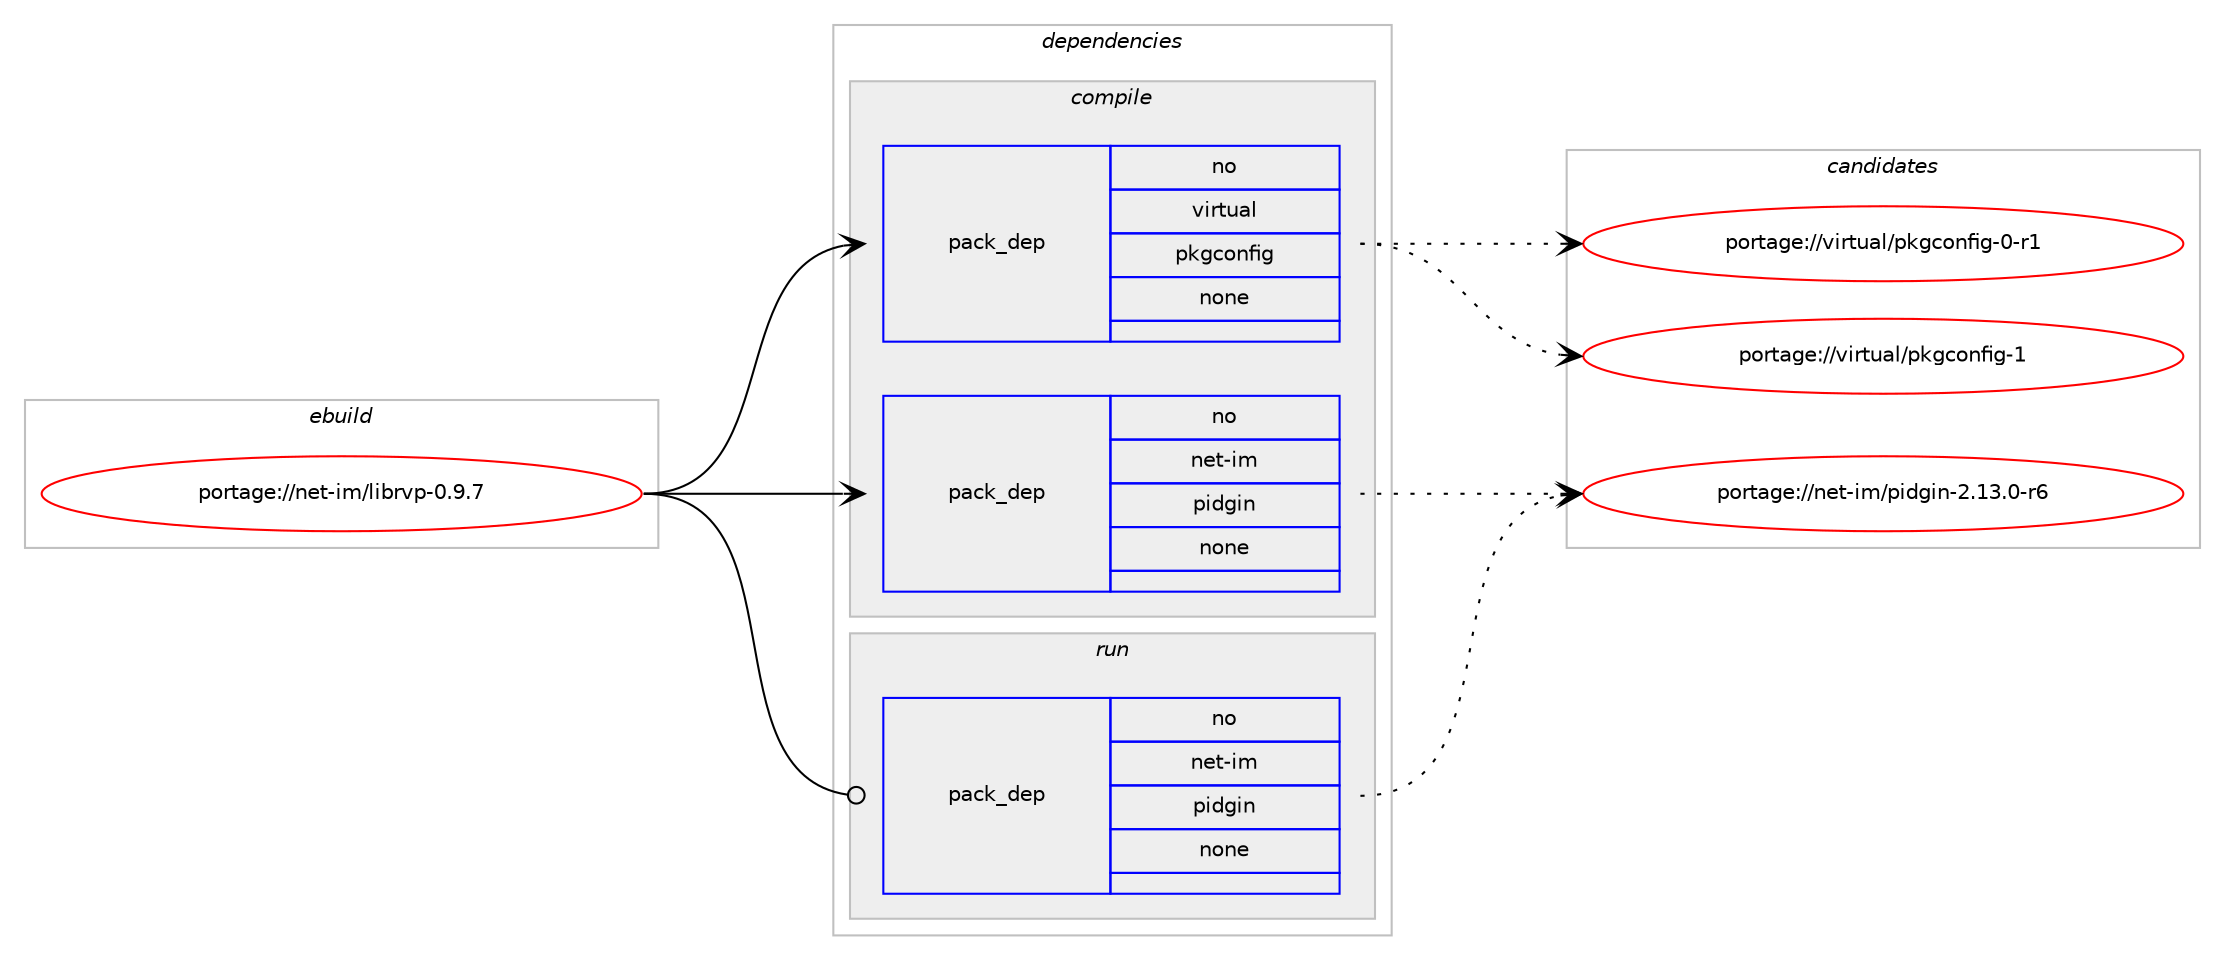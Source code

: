 digraph prolog {

# *************
# Graph options
# *************

newrank=true;
concentrate=true;
compound=true;
graph [rankdir=LR,fontname=Helvetica,fontsize=10,ranksep=1.5];#, ranksep=2.5, nodesep=0.2];
edge  [arrowhead=vee];
node  [fontname=Helvetica,fontsize=10];

# **********
# The ebuild
# **********

subgraph cluster_leftcol {
color=gray;
rank=same;
label=<<i>ebuild</i>>;
id [label="portage://net-im/librvp-0.9.7", color=red, width=4, href="../net-im/librvp-0.9.7.svg"];
}

# ****************
# The dependencies
# ****************

subgraph cluster_midcol {
color=gray;
label=<<i>dependencies</i>>;
subgraph cluster_compile {
fillcolor="#eeeeee";
style=filled;
label=<<i>compile</i>>;
subgraph pack47660 {
dependency61074 [label=<<TABLE BORDER="0" CELLBORDER="1" CELLSPACING="0" CELLPADDING="4" WIDTH="220"><TR><TD ROWSPAN="6" CELLPADDING="30">pack_dep</TD></TR><TR><TD WIDTH="110">no</TD></TR><TR><TD>net-im</TD></TR><TR><TD>pidgin</TD></TR><TR><TD>none</TD></TR><TR><TD></TD></TR></TABLE>>, shape=none, color=blue];
}
id:e -> dependency61074:w [weight=20,style="solid",arrowhead="vee"];
subgraph pack47661 {
dependency61075 [label=<<TABLE BORDER="0" CELLBORDER="1" CELLSPACING="0" CELLPADDING="4" WIDTH="220"><TR><TD ROWSPAN="6" CELLPADDING="30">pack_dep</TD></TR><TR><TD WIDTH="110">no</TD></TR><TR><TD>virtual</TD></TR><TR><TD>pkgconfig</TD></TR><TR><TD>none</TD></TR><TR><TD></TD></TR></TABLE>>, shape=none, color=blue];
}
id:e -> dependency61075:w [weight=20,style="solid",arrowhead="vee"];
}
subgraph cluster_compileandrun {
fillcolor="#eeeeee";
style=filled;
label=<<i>compile and run</i>>;
}
subgraph cluster_run {
fillcolor="#eeeeee";
style=filled;
label=<<i>run</i>>;
subgraph pack47662 {
dependency61076 [label=<<TABLE BORDER="0" CELLBORDER="1" CELLSPACING="0" CELLPADDING="4" WIDTH="220"><TR><TD ROWSPAN="6" CELLPADDING="30">pack_dep</TD></TR><TR><TD WIDTH="110">no</TD></TR><TR><TD>net-im</TD></TR><TR><TD>pidgin</TD></TR><TR><TD>none</TD></TR><TR><TD></TD></TR></TABLE>>, shape=none, color=blue];
}
id:e -> dependency61076:w [weight=20,style="solid",arrowhead="odot"];
}
}

# **************
# The candidates
# **************

subgraph cluster_choices {
rank=same;
color=gray;
label=<<i>candidates</i>>;

subgraph choice47660 {
color=black;
nodesep=1;
choice1101011164510510947112105100103105110455046495146484511454 [label="portage://net-im/pidgin-2.13.0-r6", color=red, width=4,href="../net-im/pidgin-2.13.0-r6.svg"];
dependency61074:e -> choice1101011164510510947112105100103105110455046495146484511454:w [style=dotted,weight="100"];
}
subgraph choice47661 {
color=black;
nodesep=1;
choice1181051141161179710847112107103991111101021051034549 [label="portage://virtual/pkgconfig-1", color=red, width=4,href="../virtual/pkgconfig-1.svg"];
choice11810511411611797108471121071039911111010210510345484511449 [label="portage://virtual/pkgconfig-0-r1", color=red, width=4,href="../virtual/pkgconfig-0-r1.svg"];
dependency61075:e -> choice1181051141161179710847112107103991111101021051034549:w [style=dotted,weight="100"];
dependency61075:e -> choice11810511411611797108471121071039911111010210510345484511449:w [style=dotted,weight="100"];
}
subgraph choice47662 {
color=black;
nodesep=1;
choice1101011164510510947112105100103105110455046495146484511454 [label="portage://net-im/pidgin-2.13.0-r6", color=red, width=4,href="../net-im/pidgin-2.13.0-r6.svg"];
dependency61076:e -> choice1101011164510510947112105100103105110455046495146484511454:w [style=dotted,weight="100"];
}
}

}
